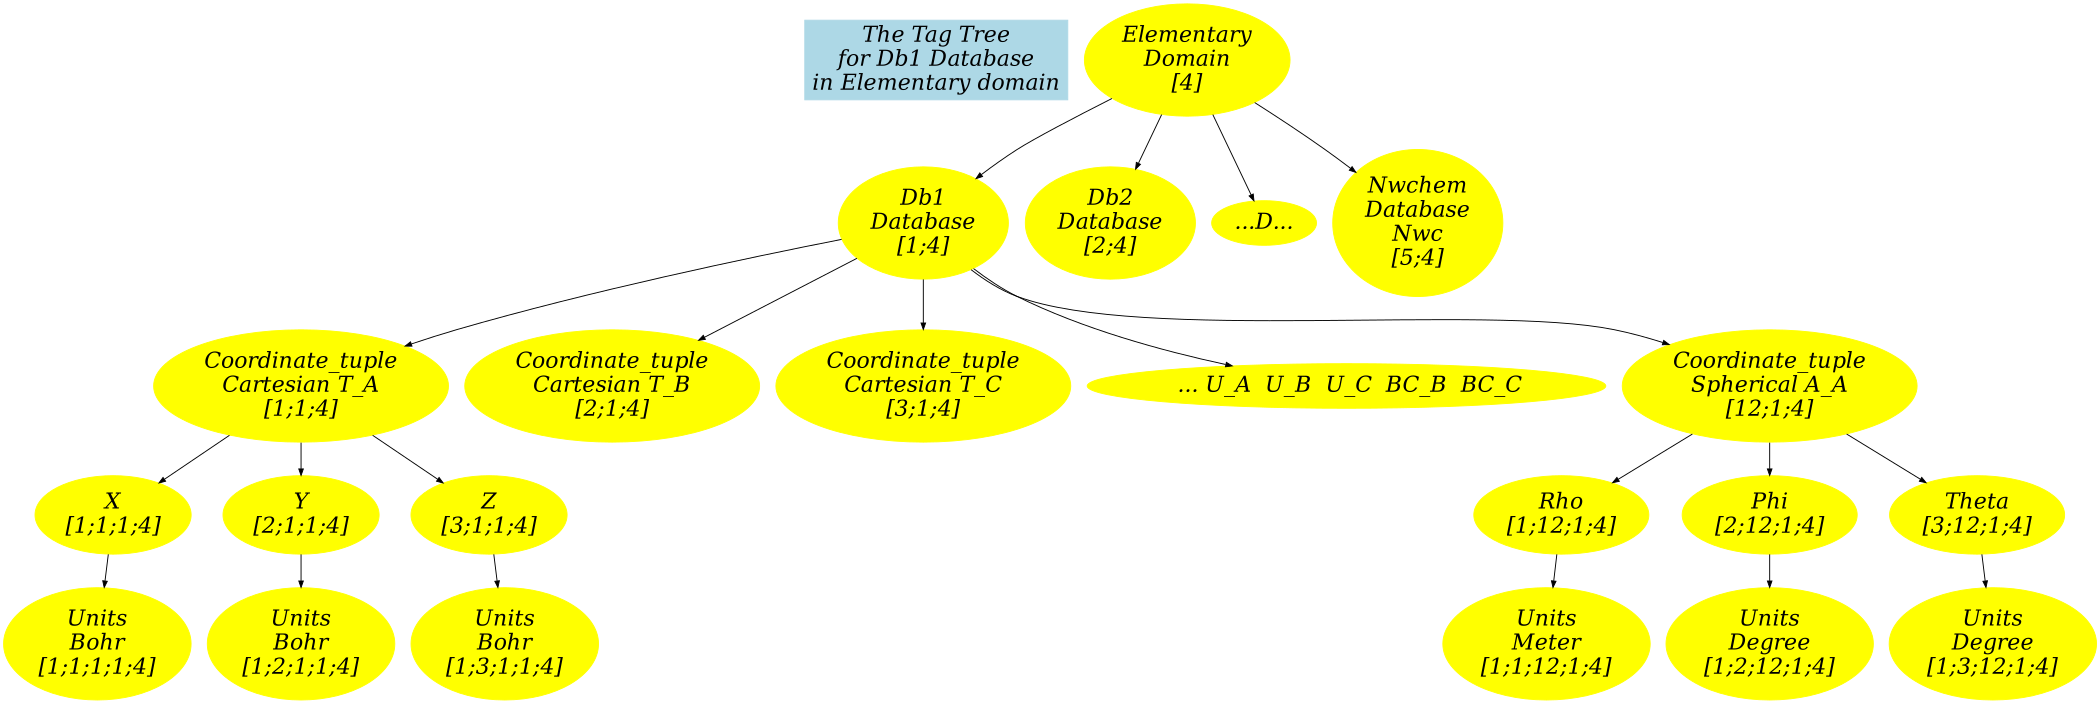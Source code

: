 digraph dgn {
  size="14,14";
  node [color=yellow, style=filled, fontsize=24, fontname="Palatino-Italic", fontcolor=black];
  edge [fontname = "Bitstream Vera Sans" fontsize = 12 arrowsize="0.7" dir = down];

  Title [label = "The Tag Tree\nfor Db1 Database\nin Elementary domain" shape="record" color=lightblue, style=filled];

   "Elementary\nDomain\n[4]" -> { "Db1\nDatabase\n[1;4]" "Db2\nDatabase\n[2;4]" "...D..." "Nwchem\nDatabase\nNwc\n[5;4]"};
 
   "Db1\nDatabase\n[1;4]"    -> { "Coordinate_tuple\nCartesian T_A\n[1;1;4]" 
   			          "Coordinate_tuple\nCartesian T_B\n[2;1;4]"
   			          "Coordinate_tuple\nCartesian T_C\n[3;1;4]"
				  " ... U_A  U_B  U_C  BC_B  BC_C"
				  "Coordinate_tuple\nSpherical A_A\n[12;1;4]"
				 };

   "Coordinate_tuple\nCartesian T_A\n[1;1;4]" -> {
        			    "X\n[1;1;1;4]" 		    
   				    "Y\n[2;1;1;4]" 		    
   				    "Z\n[3;1;1;4]" 		    
   				    } ;

   "X\n[1;1;1;4]" -> "Units\nBohr\n[1;1;1;1;4]";
   "Y\n[2;1;1;4]" -> "Units\nBohr\n[1;2;1;1;4]";
   "Z\n[3;1;1;4]" -> "Units\nBohr\n[1;3;1;1;4]";


   "Coordinate_tuple\nSpherical A_A\n[12;1;4]" -> {
   					       "Rho\n[1;12;1;4]"
   					       "Phi\n[2;12;1;4]"
   					       "Theta\n[3;12;1;4]"
   };						

   "Rho\n[1;12;1;4]" -> "Units\nMeter\n[1;1;12;1;4]"
   "Phi\n[2;12;1;4]" -> "Units\nDegree\n[1;2;12;1;4]"
   "Theta\n[3;12;1;4]" -> "Units\nDegree\n[1;3;12;1;4]"

}

